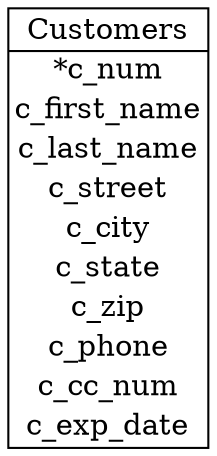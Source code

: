 digraph ProAudio {
	Customers [shape="plain",
		  label=<<table cellspacing="0"
			  cellborder="0">
			  <tr><td>Customers</td></tr>
			  <hr/>
			  <tr><td>*c_num</td></tr>
			  <tr><td>c_first_name</td></tr>
			  <tr><td>c_last_name</td></tr>
			  <tr><td>c_street</td></tr>
			  <tr><td>c_city</td></tr>
			  <tr><td>c_state</td></tr>
			  <tr><td>c_zip</td></tr>
			  <tr><td>c_phone</td></tr>
			  <tr><td>c_cc_num</td></tr>
			  <tr><td>c_exp_date</td></tr>
			  </table>>
	];
}

//<> [label="<table>
//<tr><td><></td></tr>
//</table>
//"];
